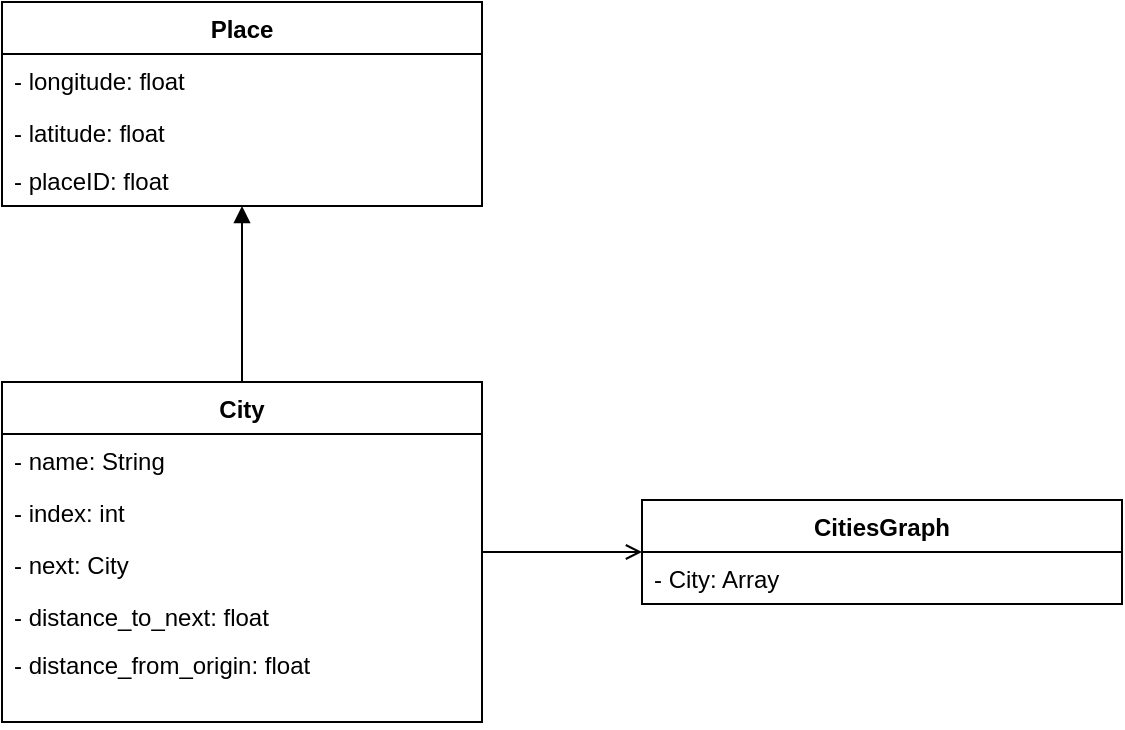 <mxfile version="12.1.3" type="github" pages="1">
  <diagram id="20gQt78-IfMy7aCmVv4W" name="Page-1">
    <mxGraphModel dx="1202" dy="1141" grid="0" gridSize="10" guides="1" tooltips="1" connect="1" arrows="1" fold="1" page="1" pageScale="1" pageWidth="827" pageHeight="583" math="0" shadow="0">
      <root>
        <mxCell id="0"/>
        <mxCell id="1" parent="0"/>
        <mxCell id="HZfLs6_3iB39tdEYbV9s-9" value="Place" style="swimlane;fontStyle=1;childLayout=stackLayout;horizontal=1;startSize=26;fillColor=none;horizontalStack=0;resizeParent=1;resizeParentMax=0;resizeLast=0;collapsible=1;marginBottom=0;" vertex="1" parent="1">
          <mxGeometry x="120" y="80" width="240" height="102" as="geometry"/>
        </mxCell>
        <mxCell id="HZfLs6_3iB39tdEYbV9s-13" value="- longitude: float" style="text;strokeColor=none;fillColor=none;align=left;verticalAlign=top;spacingLeft=4;spacingRight=4;overflow=hidden;rotatable=0;points=[[0,0.5],[1,0.5]];portConstraint=eastwest;" vertex="1" parent="HZfLs6_3iB39tdEYbV9s-9">
          <mxGeometry y="26" width="240" height="26" as="geometry"/>
        </mxCell>
        <mxCell id="HZfLs6_3iB39tdEYbV9s-2" value="- latitude: float" style="text;strokeColor=none;fillColor=none;align=left;verticalAlign=top;spacingLeft=4;spacingRight=4;overflow=hidden;rotatable=0;points=[[0,0.5],[1,0.5]];portConstraint=eastwest;" vertex="1" parent="HZfLs6_3iB39tdEYbV9s-9">
          <mxGeometry y="52" width="240" height="24" as="geometry"/>
        </mxCell>
        <mxCell id="HZfLs6_3iB39tdEYbV9s-14" value="- placeID: float " style="text;strokeColor=none;fillColor=none;align=left;verticalAlign=top;spacingLeft=4;spacingRight=4;overflow=hidden;rotatable=0;points=[[0,0.5],[1,0.5]];portConstraint=eastwest;" vertex="1" parent="HZfLs6_3iB39tdEYbV9s-9">
          <mxGeometry y="76" width="240" height="26" as="geometry"/>
        </mxCell>
        <mxCell id="HZfLs6_3iB39tdEYbV9s-24" style="edgeStyle=orthogonalEdgeStyle;rounded=0;orthogonalLoop=1;jettySize=auto;html=1;endArrow=block;endFill=1;" edge="1" parent="1" source="HZfLs6_3iB39tdEYbV9s-15" target="HZfLs6_3iB39tdEYbV9s-9">
          <mxGeometry relative="1" as="geometry">
            <mxPoint x="240" y="190" as="targetPoint"/>
          </mxGeometry>
        </mxCell>
        <mxCell id="HZfLs6_3iB39tdEYbV9s-15" value="City" style="swimlane;fontStyle=1;childLayout=stackLayout;horizontal=1;startSize=26;fillColor=none;horizontalStack=0;resizeParent=1;resizeParentMax=0;resizeLast=0;collapsible=1;marginBottom=0;" vertex="1" parent="1">
          <mxGeometry x="120" y="270" width="240" height="170" as="geometry"/>
        </mxCell>
        <mxCell id="HZfLs6_3iB39tdEYbV9s-11" value="- name: String" style="text;strokeColor=none;fillColor=none;align=left;verticalAlign=top;spacingLeft=4;spacingRight=4;overflow=hidden;rotatable=0;points=[[0,0.5],[1,0.5]];portConstraint=eastwest;" vertex="1" parent="HZfLs6_3iB39tdEYbV9s-15">
          <mxGeometry y="26" width="240" height="26" as="geometry"/>
        </mxCell>
        <mxCell id="HZfLs6_3iB39tdEYbV9s-10" value="- index: int" style="text;strokeColor=none;fillColor=none;align=left;verticalAlign=top;spacingLeft=4;spacingRight=4;overflow=hidden;rotatable=0;points=[[0,0.5],[1,0.5]];portConstraint=eastwest;" vertex="1" parent="HZfLs6_3iB39tdEYbV9s-15">
          <mxGeometry y="52" width="240" height="26" as="geometry"/>
        </mxCell>
        <mxCell id="HZfLs6_3iB39tdEYbV9s-16" value="- next: City" style="text;strokeColor=none;fillColor=none;align=left;verticalAlign=top;spacingLeft=4;spacingRight=4;overflow=hidden;rotatable=0;points=[[0,0.5],[1,0.5]];portConstraint=eastwest;" vertex="1" parent="HZfLs6_3iB39tdEYbV9s-15">
          <mxGeometry y="78" width="240" height="26" as="geometry"/>
        </mxCell>
        <mxCell id="HZfLs6_3iB39tdEYbV9s-17" value="- distance_to_next: float" style="text;strokeColor=none;fillColor=none;align=left;verticalAlign=top;spacingLeft=4;spacingRight=4;overflow=hidden;rotatable=0;points=[[0,0.5],[1,0.5]];portConstraint=eastwest;" vertex="1" parent="HZfLs6_3iB39tdEYbV9s-15">
          <mxGeometry y="104" width="240" height="24" as="geometry"/>
        </mxCell>
        <mxCell id="HZfLs6_3iB39tdEYbV9s-18" value="- distance_from_origin: float" style="text;strokeColor=none;fillColor=none;align=left;verticalAlign=top;spacingLeft=4;spacingRight=4;overflow=hidden;rotatable=0;points=[[0,0.5],[1,0.5]];portConstraint=eastwest;" vertex="1" parent="HZfLs6_3iB39tdEYbV9s-15">
          <mxGeometry y="128" width="240" height="42" as="geometry"/>
        </mxCell>
        <mxCell id="HZfLs6_3iB39tdEYbV9s-25" style="edgeStyle=orthogonalEdgeStyle;rounded=0;orthogonalLoop=1;jettySize=auto;html=1;startArrow=open;startFill=0;endArrow=none;endFill=0;" edge="1" parent="1" source="HZfLs6_3iB39tdEYbV9s-20" target="HZfLs6_3iB39tdEYbV9s-15">
          <mxGeometry relative="1" as="geometry"/>
        </mxCell>
        <mxCell id="HZfLs6_3iB39tdEYbV9s-20" value="CitiesGraph" style="swimlane;fontStyle=1;childLayout=stackLayout;horizontal=1;startSize=26;fillColor=none;horizontalStack=0;resizeParent=1;resizeParentMax=0;resizeLast=0;collapsible=1;marginBottom=0;" vertex="1" parent="1">
          <mxGeometry x="440" y="329" width="240" height="52" as="geometry"/>
        </mxCell>
        <mxCell id="HZfLs6_3iB39tdEYbV9s-21" value="- City: Array" style="text;strokeColor=none;fillColor=none;align=left;verticalAlign=top;spacingLeft=4;spacingRight=4;overflow=hidden;rotatable=0;points=[[0,0.5],[1,0.5]];portConstraint=eastwest;" vertex="1" parent="HZfLs6_3iB39tdEYbV9s-20">
          <mxGeometry y="26" width="240" height="26" as="geometry"/>
        </mxCell>
      </root>
    </mxGraphModel>
  </diagram>
</mxfile>
